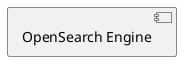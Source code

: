 @startuml
	[OpenSearch Engine] as group___open_search_engine [[../groups/group___open_search_engine.html]]
@enduml
